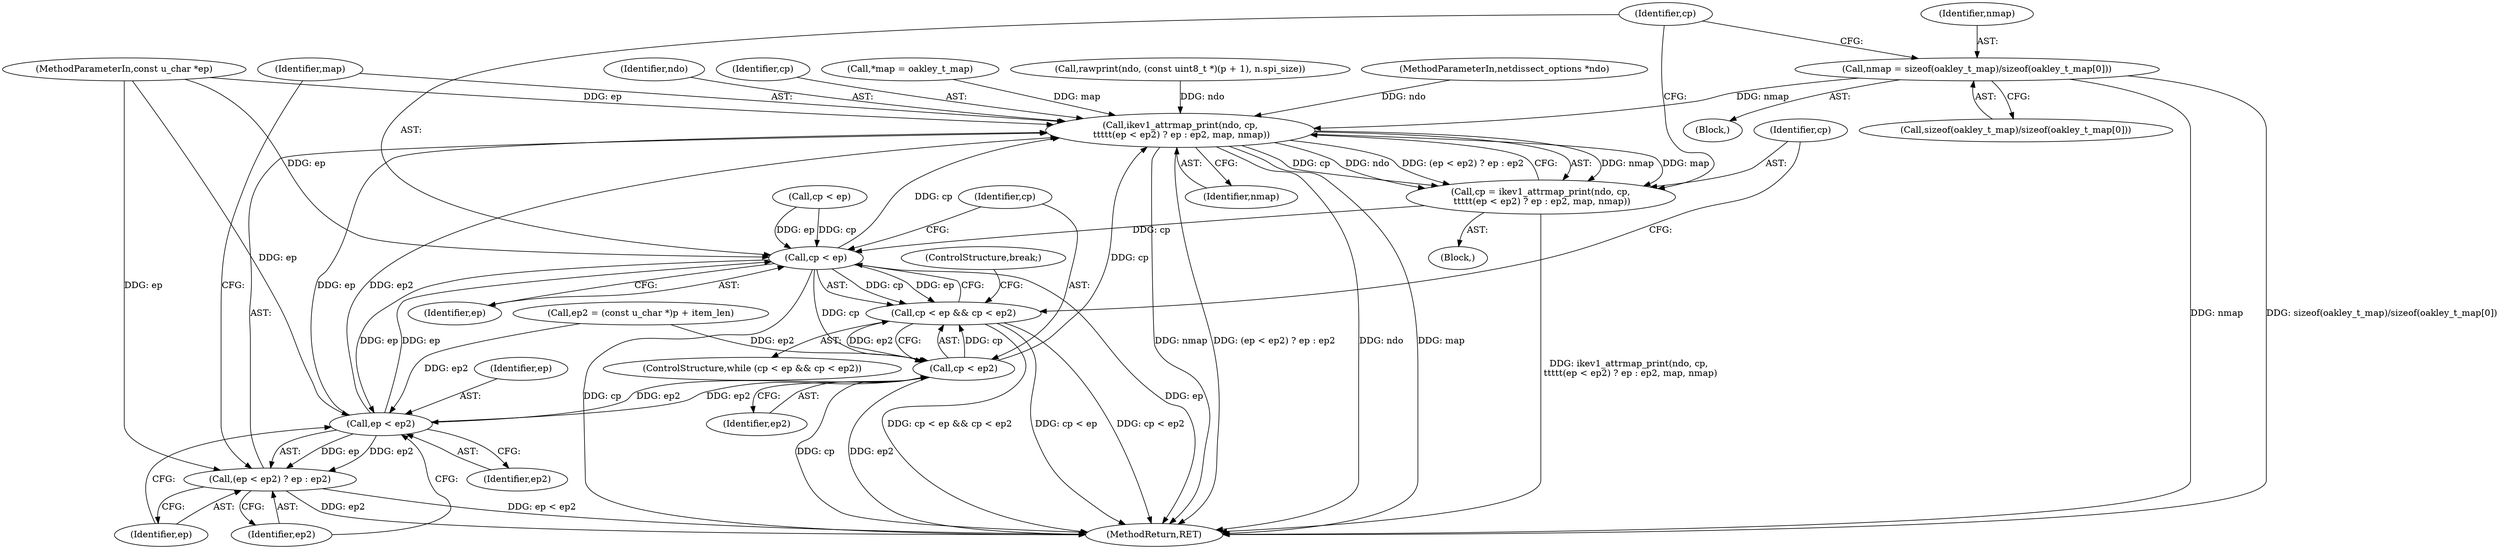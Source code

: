 digraph "0_tcpdump_c2ef693866beae071a24b45c49f9674af1df4028@API" {
"1000427" [label="(Call,nmap = sizeof(oakley_t_map)/sizeof(oakley_t_map[0]))"];
"1000447" [label="(Call,ikev1_attrmap_print(ndo, cp,\n \t\t\t\t\t(ep < ep2) ? ep : ep2, map, nmap))"];
"1000445" [label="(Call,cp = ikev1_attrmap_print(ndo, cp,\n \t\t\t\t\t(ep < ep2) ? ep : ep2, map, nmap))"];
"1000438" [label="(Call,cp < ep)"];
"1000437" [label="(Call,cp < ep && cp < ep2)"];
"1000441" [label="(Call,cp < ep2)"];
"1000451" [label="(Call,ep < ep2)"];
"1000450" [label="(Call,(ep < ep2) ? ep : ep2)"];
"1000452" [label="(Identifier,ep)"];
"1000438" [label="(Call,cp < ep)"];
"1000440" [label="(Identifier,ep)"];
"1000455" [label="(Identifier,ep2)"];
"1000443" [label="(Identifier,ep2)"];
"1000523" [label="(MethodReturn,RET)"];
"1000436" [label="(ControlStructure,while (cp < ep && cp < ep2))"];
"1000454" [label="(Identifier,ep)"];
"1000406" [label="(Call,cp < ep)"];
"1000458" [label="(ControlStructure,break;)"];
"1000429" [label="(Call,sizeof(oakley_t_map)/sizeof(oakley_t_map[0]))"];
"1000439" [label="(Identifier,cp)"];
"1000447" [label="(Call,ikev1_attrmap_print(ndo, cp,\n \t\t\t\t\t(ep < ep2) ? ep : ep2, map, nmap))"];
"1000453" [label="(Identifier,ep2)"];
"1000441" [label="(Call,cp < ep2)"];
"1000442" [label="(Identifier,cp)"];
"1000457" [label="(Identifier,nmap)"];
"1000428" [label="(Identifier,nmap)"];
"1000376" [label="(Call,rawprint(ndo, (const uint8_t *)(p + 1), n.spi_size))"];
"1000107" [label="(MethodParameterIn,netdissect_options *ndo)"];
"1000111" [label="(MethodParameterIn,const u_char *ep)"];
"1000446" [label="(Identifier,cp)"];
"1000437" [label="(Call,cp < ep && cp < ep2)"];
"1000456" [label="(Identifier,map)"];
"1000450" [label="(Call,(ep < ep2) ? ep : ep2)"];
"1000445" [label="(Call,cp = ikev1_attrmap_print(ndo, cp,\n \t\t\t\t\t(ep < ep2) ? ep : ep2, map, nmap))"];
"1000421" [label="(Block,)"];
"1000398" [label="(Call,ep2 = (const u_char *)p + item_len)"];
"1000448" [label="(Identifier,ndo)"];
"1000427" [label="(Call,nmap = sizeof(oakley_t_map)/sizeof(oakley_t_map[0]))"];
"1000444" [label="(Block,)"];
"1000451" [label="(Call,ep < ep2)"];
"1000449" [label="(Identifier,cp)"];
"1000423" [label="(Call,*map = oakley_t_map)"];
"1000427" -> "1000421"  [label="AST: "];
"1000427" -> "1000429"  [label="CFG: "];
"1000428" -> "1000427"  [label="AST: "];
"1000429" -> "1000427"  [label="AST: "];
"1000439" -> "1000427"  [label="CFG: "];
"1000427" -> "1000523"  [label="DDG: nmap"];
"1000427" -> "1000523"  [label="DDG: sizeof(oakley_t_map)/sizeof(oakley_t_map[0])"];
"1000427" -> "1000447"  [label="DDG: nmap"];
"1000447" -> "1000445"  [label="AST: "];
"1000447" -> "1000457"  [label="CFG: "];
"1000448" -> "1000447"  [label="AST: "];
"1000449" -> "1000447"  [label="AST: "];
"1000450" -> "1000447"  [label="AST: "];
"1000456" -> "1000447"  [label="AST: "];
"1000457" -> "1000447"  [label="AST: "];
"1000445" -> "1000447"  [label="CFG: "];
"1000447" -> "1000523"  [label="DDG: nmap"];
"1000447" -> "1000523"  [label="DDG: (ep < ep2) ? ep : ep2"];
"1000447" -> "1000523"  [label="DDG: ndo"];
"1000447" -> "1000523"  [label="DDG: map"];
"1000447" -> "1000445"  [label="DDG: nmap"];
"1000447" -> "1000445"  [label="DDG: map"];
"1000447" -> "1000445"  [label="DDG: cp"];
"1000447" -> "1000445"  [label="DDG: ndo"];
"1000447" -> "1000445"  [label="DDG: (ep < ep2) ? ep : ep2"];
"1000376" -> "1000447"  [label="DDG: ndo"];
"1000107" -> "1000447"  [label="DDG: ndo"];
"1000441" -> "1000447"  [label="DDG: cp"];
"1000438" -> "1000447"  [label="DDG: cp"];
"1000451" -> "1000447"  [label="DDG: ep"];
"1000451" -> "1000447"  [label="DDG: ep2"];
"1000111" -> "1000447"  [label="DDG: ep"];
"1000423" -> "1000447"  [label="DDG: map"];
"1000445" -> "1000444"  [label="AST: "];
"1000446" -> "1000445"  [label="AST: "];
"1000439" -> "1000445"  [label="CFG: "];
"1000445" -> "1000523"  [label="DDG: ikev1_attrmap_print(ndo, cp,\n \t\t\t\t\t(ep < ep2) ? ep : ep2, map, nmap)"];
"1000445" -> "1000438"  [label="DDG: cp"];
"1000438" -> "1000437"  [label="AST: "];
"1000438" -> "1000440"  [label="CFG: "];
"1000439" -> "1000438"  [label="AST: "];
"1000440" -> "1000438"  [label="AST: "];
"1000442" -> "1000438"  [label="CFG: "];
"1000437" -> "1000438"  [label="CFG: "];
"1000438" -> "1000523"  [label="DDG: ep"];
"1000438" -> "1000523"  [label="DDG: cp"];
"1000438" -> "1000437"  [label="DDG: cp"];
"1000438" -> "1000437"  [label="DDG: ep"];
"1000406" -> "1000438"  [label="DDG: cp"];
"1000406" -> "1000438"  [label="DDG: ep"];
"1000111" -> "1000438"  [label="DDG: ep"];
"1000451" -> "1000438"  [label="DDG: ep"];
"1000438" -> "1000441"  [label="DDG: cp"];
"1000438" -> "1000451"  [label="DDG: ep"];
"1000437" -> "1000436"  [label="AST: "];
"1000437" -> "1000441"  [label="CFG: "];
"1000441" -> "1000437"  [label="AST: "];
"1000446" -> "1000437"  [label="CFG: "];
"1000458" -> "1000437"  [label="CFG: "];
"1000437" -> "1000523"  [label="DDG: cp < ep && cp < ep2"];
"1000437" -> "1000523"  [label="DDG: cp < ep"];
"1000437" -> "1000523"  [label="DDG: cp < ep2"];
"1000441" -> "1000437"  [label="DDG: cp"];
"1000441" -> "1000437"  [label="DDG: ep2"];
"1000441" -> "1000443"  [label="CFG: "];
"1000442" -> "1000441"  [label="AST: "];
"1000443" -> "1000441"  [label="AST: "];
"1000441" -> "1000523"  [label="DDG: cp"];
"1000441" -> "1000523"  [label="DDG: ep2"];
"1000398" -> "1000441"  [label="DDG: ep2"];
"1000451" -> "1000441"  [label="DDG: ep2"];
"1000441" -> "1000451"  [label="DDG: ep2"];
"1000451" -> "1000450"  [label="AST: "];
"1000451" -> "1000453"  [label="CFG: "];
"1000452" -> "1000451"  [label="AST: "];
"1000453" -> "1000451"  [label="AST: "];
"1000454" -> "1000451"  [label="CFG: "];
"1000455" -> "1000451"  [label="CFG: "];
"1000111" -> "1000451"  [label="DDG: ep"];
"1000398" -> "1000451"  [label="DDG: ep2"];
"1000451" -> "1000450"  [label="DDG: ep"];
"1000451" -> "1000450"  [label="DDG: ep2"];
"1000450" -> "1000454"  [label="CFG: "];
"1000450" -> "1000455"  [label="CFG: "];
"1000454" -> "1000450"  [label="AST: "];
"1000455" -> "1000450"  [label="AST: "];
"1000456" -> "1000450"  [label="CFG: "];
"1000450" -> "1000523"  [label="DDG: ep2"];
"1000450" -> "1000523"  [label="DDG: ep < ep2"];
"1000111" -> "1000450"  [label="DDG: ep"];
}
